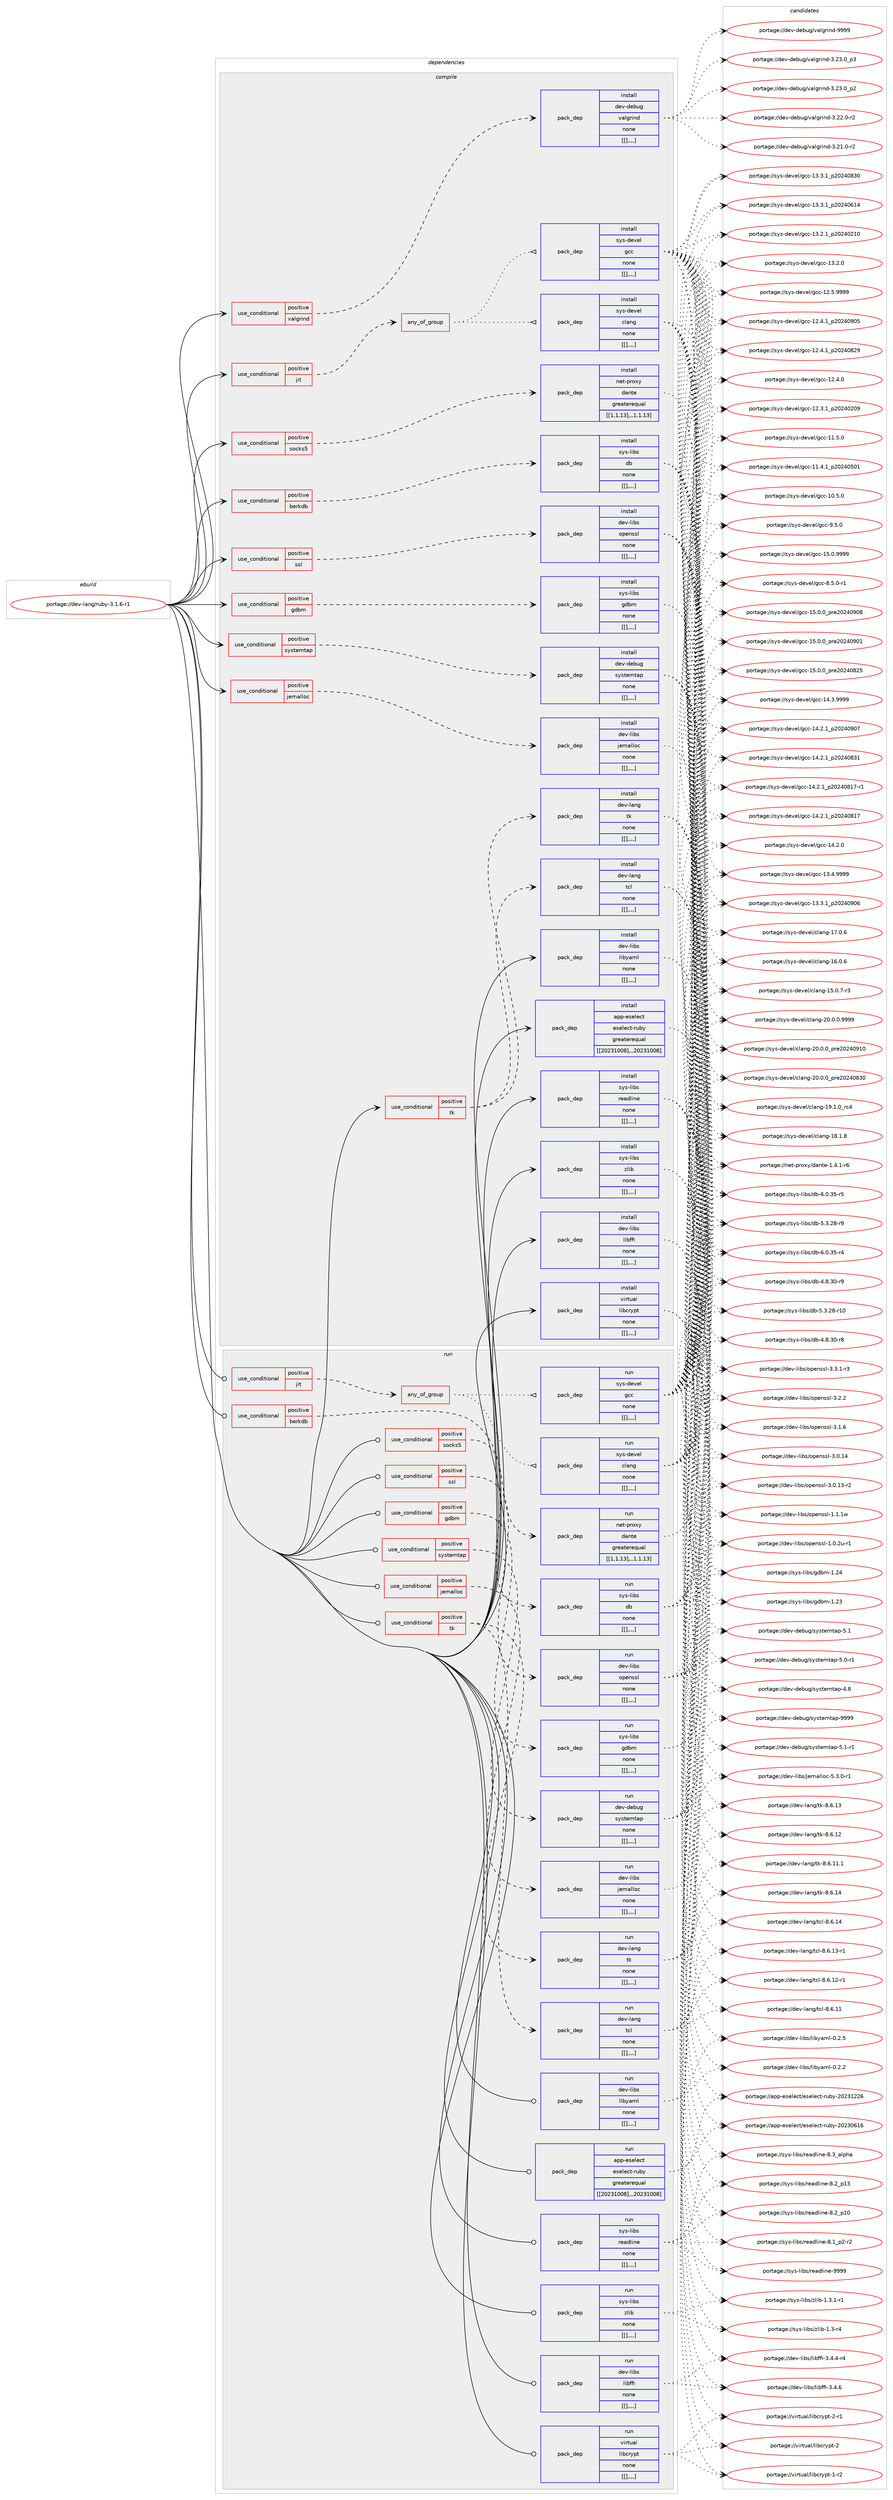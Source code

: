 digraph prolog {

# *************
# Graph options
# *************

newrank=true;
concentrate=true;
compound=true;
graph [rankdir=LR,fontname=Helvetica,fontsize=10,ranksep=1.5];#, ranksep=2.5, nodesep=0.2];
edge  [arrowhead=vee];
node  [fontname=Helvetica,fontsize=10];

# **********
# The ebuild
# **********

subgraph cluster_leftcol {
color=gray;
label=<<i>ebuild</i>>;
id [label="portage://dev-lang/ruby-3.1.6-r1", color=red, width=4, href="../dev-lang/ruby-3.1.6-r1.svg"];
}

# ****************
# The dependencies
# ****************

subgraph cluster_midcol {
color=gray;
label=<<i>dependencies</i>>;
subgraph cluster_compile {
fillcolor="#eeeeee";
style=filled;
label=<<i>compile</i>>;
subgraph cond24834 {
dependency103999 [label=<<TABLE BORDER="0" CELLBORDER="1" CELLSPACING="0" CELLPADDING="4"><TR><TD ROWSPAN="3" CELLPADDING="10">use_conditional</TD></TR><TR><TD>positive</TD></TR><TR><TD>berkdb</TD></TR></TABLE>>, shape=none, color=red];
subgraph pack78081 {
dependency104000 [label=<<TABLE BORDER="0" CELLBORDER="1" CELLSPACING="0" CELLPADDING="4" WIDTH="220"><TR><TD ROWSPAN="6" CELLPADDING="30">pack_dep</TD></TR><TR><TD WIDTH="110">install</TD></TR><TR><TD>sys-libs</TD></TR><TR><TD>db</TD></TR><TR><TD>none</TD></TR><TR><TD>[[],,,,]</TD></TR></TABLE>>, shape=none, color=blue];
}
dependency103999:e -> dependency104000:w [weight=20,style="dashed",arrowhead="vee"];
}
id:e -> dependency103999:w [weight=20,style="solid",arrowhead="vee"];
subgraph cond24835 {
dependency104001 [label=<<TABLE BORDER="0" CELLBORDER="1" CELLSPACING="0" CELLPADDING="4"><TR><TD ROWSPAN="3" CELLPADDING="10">use_conditional</TD></TR><TR><TD>positive</TD></TR><TR><TD>gdbm</TD></TR></TABLE>>, shape=none, color=red];
subgraph pack78082 {
dependency104002 [label=<<TABLE BORDER="0" CELLBORDER="1" CELLSPACING="0" CELLPADDING="4" WIDTH="220"><TR><TD ROWSPAN="6" CELLPADDING="30">pack_dep</TD></TR><TR><TD WIDTH="110">install</TD></TR><TR><TD>sys-libs</TD></TR><TR><TD>gdbm</TD></TR><TR><TD>none</TD></TR><TR><TD>[[],,,,]</TD></TR></TABLE>>, shape=none, color=blue];
}
dependency104001:e -> dependency104002:w [weight=20,style="dashed",arrowhead="vee"];
}
id:e -> dependency104001:w [weight=20,style="solid",arrowhead="vee"];
subgraph cond24836 {
dependency104003 [label=<<TABLE BORDER="0" CELLBORDER="1" CELLSPACING="0" CELLPADDING="4"><TR><TD ROWSPAN="3" CELLPADDING="10">use_conditional</TD></TR><TR><TD>positive</TD></TR><TR><TD>jemalloc</TD></TR></TABLE>>, shape=none, color=red];
subgraph pack78083 {
dependency104004 [label=<<TABLE BORDER="0" CELLBORDER="1" CELLSPACING="0" CELLPADDING="4" WIDTH="220"><TR><TD ROWSPAN="6" CELLPADDING="30">pack_dep</TD></TR><TR><TD WIDTH="110">install</TD></TR><TR><TD>dev-libs</TD></TR><TR><TD>jemalloc</TD></TR><TR><TD>none</TD></TR><TR><TD>[[],,,,]</TD></TR></TABLE>>, shape=none, color=blue];
}
dependency104003:e -> dependency104004:w [weight=20,style="dashed",arrowhead="vee"];
}
id:e -> dependency104003:w [weight=20,style="solid",arrowhead="vee"];
subgraph cond24837 {
dependency104005 [label=<<TABLE BORDER="0" CELLBORDER="1" CELLSPACING="0" CELLPADDING="4"><TR><TD ROWSPAN="3" CELLPADDING="10">use_conditional</TD></TR><TR><TD>positive</TD></TR><TR><TD>jit</TD></TR></TABLE>>, shape=none, color=red];
subgraph any958 {
dependency104006 [label=<<TABLE BORDER="0" CELLBORDER="1" CELLSPACING="0" CELLPADDING="4"><TR><TD CELLPADDING="10">any_of_group</TD></TR></TABLE>>, shape=none, color=red];subgraph pack78084 {
dependency104007 [label=<<TABLE BORDER="0" CELLBORDER="1" CELLSPACING="0" CELLPADDING="4" WIDTH="220"><TR><TD ROWSPAN="6" CELLPADDING="30">pack_dep</TD></TR><TR><TD WIDTH="110">install</TD></TR><TR><TD>sys-devel</TD></TR><TR><TD>gcc</TD></TR><TR><TD>none</TD></TR><TR><TD>[[],,,,]</TD></TR></TABLE>>, shape=none, color=blue];
}
dependency104006:e -> dependency104007:w [weight=20,style="dotted",arrowhead="oinv"];
subgraph pack78085 {
dependency104008 [label=<<TABLE BORDER="0" CELLBORDER="1" CELLSPACING="0" CELLPADDING="4" WIDTH="220"><TR><TD ROWSPAN="6" CELLPADDING="30">pack_dep</TD></TR><TR><TD WIDTH="110">install</TD></TR><TR><TD>sys-devel</TD></TR><TR><TD>clang</TD></TR><TR><TD>none</TD></TR><TR><TD>[[],,,,]</TD></TR></TABLE>>, shape=none, color=blue];
}
dependency104006:e -> dependency104008:w [weight=20,style="dotted",arrowhead="oinv"];
}
dependency104005:e -> dependency104006:w [weight=20,style="dashed",arrowhead="vee"];
}
id:e -> dependency104005:w [weight=20,style="solid",arrowhead="vee"];
subgraph cond24838 {
dependency104009 [label=<<TABLE BORDER="0" CELLBORDER="1" CELLSPACING="0" CELLPADDING="4"><TR><TD ROWSPAN="3" CELLPADDING="10">use_conditional</TD></TR><TR><TD>positive</TD></TR><TR><TD>socks5</TD></TR></TABLE>>, shape=none, color=red];
subgraph pack78086 {
dependency104010 [label=<<TABLE BORDER="0" CELLBORDER="1" CELLSPACING="0" CELLPADDING="4" WIDTH="220"><TR><TD ROWSPAN="6" CELLPADDING="30">pack_dep</TD></TR><TR><TD WIDTH="110">install</TD></TR><TR><TD>net-proxy</TD></TR><TR><TD>dante</TD></TR><TR><TD>greaterequal</TD></TR><TR><TD>[[1,1,13],,,1.1.13]</TD></TR></TABLE>>, shape=none, color=blue];
}
dependency104009:e -> dependency104010:w [weight=20,style="dashed",arrowhead="vee"];
}
id:e -> dependency104009:w [weight=20,style="solid",arrowhead="vee"];
subgraph cond24839 {
dependency104011 [label=<<TABLE BORDER="0" CELLBORDER="1" CELLSPACING="0" CELLPADDING="4"><TR><TD ROWSPAN="3" CELLPADDING="10">use_conditional</TD></TR><TR><TD>positive</TD></TR><TR><TD>ssl</TD></TR></TABLE>>, shape=none, color=red];
subgraph pack78087 {
dependency104012 [label=<<TABLE BORDER="0" CELLBORDER="1" CELLSPACING="0" CELLPADDING="4" WIDTH="220"><TR><TD ROWSPAN="6" CELLPADDING="30">pack_dep</TD></TR><TR><TD WIDTH="110">install</TD></TR><TR><TD>dev-libs</TD></TR><TR><TD>openssl</TD></TR><TR><TD>none</TD></TR><TR><TD>[[],,,,]</TD></TR></TABLE>>, shape=none, color=blue];
}
dependency104011:e -> dependency104012:w [weight=20,style="dashed",arrowhead="vee"];
}
id:e -> dependency104011:w [weight=20,style="solid",arrowhead="vee"];
subgraph cond24840 {
dependency104013 [label=<<TABLE BORDER="0" CELLBORDER="1" CELLSPACING="0" CELLPADDING="4"><TR><TD ROWSPAN="3" CELLPADDING="10">use_conditional</TD></TR><TR><TD>positive</TD></TR><TR><TD>systemtap</TD></TR></TABLE>>, shape=none, color=red];
subgraph pack78088 {
dependency104014 [label=<<TABLE BORDER="0" CELLBORDER="1" CELLSPACING="0" CELLPADDING="4" WIDTH="220"><TR><TD ROWSPAN="6" CELLPADDING="30">pack_dep</TD></TR><TR><TD WIDTH="110">install</TD></TR><TR><TD>dev-debug</TD></TR><TR><TD>systemtap</TD></TR><TR><TD>none</TD></TR><TR><TD>[[],,,,]</TD></TR></TABLE>>, shape=none, color=blue];
}
dependency104013:e -> dependency104014:w [weight=20,style="dashed",arrowhead="vee"];
}
id:e -> dependency104013:w [weight=20,style="solid",arrowhead="vee"];
subgraph cond24841 {
dependency104015 [label=<<TABLE BORDER="0" CELLBORDER="1" CELLSPACING="0" CELLPADDING="4"><TR><TD ROWSPAN="3" CELLPADDING="10">use_conditional</TD></TR><TR><TD>positive</TD></TR><TR><TD>tk</TD></TR></TABLE>>, shape=none, color=red];
subgraph pack78089 {
dependency104016 [label=<<TABLE BORDER="0" CELLBORDER="1" CELLSPACING="0" CELLPADDING="4" WIDTH="220"><TR><TD ROWSPAN="6" CELLPADDING="30">pack_dep</TD></TR><TR><TD WIDTH="110">install</TD></TR><TR><TD>dev-lang</TD></TR><TR><TD>tcl</TD></TR><TR><TD>none</TD></TR><TR><TD>[[],,,,]</TD></TR></TABLE>>, shape=none, color=blue];
}
dependency104015:e -> dependency104016:w [weight=20,style="dashed",arrowhead="vee"];
subgraph pack78090 {
dependency104017 [label=<<TABLE BORDER="0" CELLBORDER="1" CELLSPACING="0" CELLPADDING="4" WIDTH="220"><TR><TD ROWSPAN="6" CELLPADDING="30">pack_dep</TD></TR><TR><TD WIDTH="110">install</TD></TR><TR><TD>dev-lang</TD></TR><TR><TD>tk</TD></TR><TR><TD>none</TD></TR><TR><TD>[[],,,,]</TD></TR></TABLE>>, shape=none, color=blue];
}
dependency104015:e -> dependency104017:w [weight=20,style="dashed",arrowhead="vee"];
}
id:e -> dependency104015:w [weight=20,style="solid",arrowhead="vee"];
subgraph cond24842 {
dependency104018 [label=<<TABLE BORDER="0" CELLBORDER="1" CELLSPACING="0" CELLPADDING="4"><TR><TD ROWSPAN="3" CELLPADDING="10">use_conditional</TD></TR><TR><TD>positive</TD></TR><TR><TD>valgrind</TD></TR></TABLE>>, shape=none, color=red];
subgraph pack78091 {
dependency104019 [label=<<TABLE BORDER="0" CELLBORDER="1" CELLSPACING="0" CELLPADDING="4" WIDTH="220"><TR><TD ROWSPAN="6" CELLPADDING="30">pack_dep</TD></TR><TR><TD WIDTH="110">install</TD></TR><TR><TD>dev-debug</TD></TR><TR><TD>valgrind</TD></TR><TR><TD>none</TD></TR><TR><TD>[[],,,,]</TD></TR></TABLE>>, shape=none, color=blue];
}
dependency104018:e -> dependency104019:w [weight=20,style="dashed",arrowhead="vee"];
}
id:e -> dependency104018:w [weight=20,style="solid",arrowhead="vee"];
subgraph pack78092 {
dependency104020 [label=<<TABLE BORDER="0" CELLBORDER="1" CELLSPACING="0" CELLPADDING="4" WIDTH="220"><TR><TD ROWSPAN="6" CELLPADDING="30">pack_dep</TD></TR><TR><TD WIDTH="110">install</TD></TR><TR><TD>app-eselect</TD></TR><TR><TD>eselect-ruby</TD></TR><TR><TD>greaterequal</TD></TR><TR><TD>[[20231008],,,20231008]</TD></TR></TABLE>>, shape=none, color=blue];
}
id:e -> dependency104020:w [weight=20,style="solid",arrowhead="vee"];
subgraph pack78093 {
dependency104021 [label=<<TABLE BORDER="0" CELLBORDER="1" CELLSPACING="0" CELLPADDING="4" WIDTH="220"><TR><TD ROWSPAN="6" CELLPADDING="30">pack_dep</TD></TR><TR><TD WIDTH="110">install</TD></TR><TR><TD>dev-libs</TD></TR><TR><TD>libffi</TD></TR><TR><TD>none</TD></TR><TR><TD>[[],,,,]</TD></TR></TABLE>>, shape=none, color=blue];
}
id:e -> dependency104021:w [weight=20,style="solid",arrowhead="vee"];
subgraph pack78094 {
dependency104022 [label=<<TABLE BORDER="0" CELLBORDER="1" CELLSPACING="0" CELLPADDING="4" WIDTH="220"><TR><TD ROWSPAN="6" CELLPADDING="30">pack_dep</TD></TR><TR><TD WIDTH="110">install</TD></TR><TR><TD>dev-libs</TD></TR><TR><TD>libyaml</TD></TR><TR><TD>none</TD></TR><TR><TD>[[],,,,]</TD></TR></TABLE>>, shape=none, color=blue];
}
id:e -> dependency104022:w [weight=20,style="solid",arrowhead="vee"];
subgraph pack78095 {
dependency104023 [label=<<TABLE BORDER="0" CELLBORDER="1" CELLSPACING="0" CELLPADDING="4" WIDTH="220"><TR><TD ROWSPAN="6" CELLPADDING="30">pack_dep</TD></TR><TR><TD WIDTH="110">install</TD></TR><TR><TD>sys-libs</TD></TR><TR><TD>readline</TD></TR><TR><TD>none</TD></TR><TR><TD>[[],,,,]</TD></TR></TABLE>>, shape=none, color=blue];
}
id:e -> dependency104023:w [weight=20,style="solid",arrowhead="vee"];
subgraph pack78096 {
dependency104024 [label=<<TABLE BORDER="0" CELLBORDER="1" CELLSPACING="0" CELLPADDING="4" WIDTH="220"><TR><TD ROWSPAN="6" CELLPADDING="30">pack_dep</TD></TR><TR><TD WIDTH="110">install</TD></TR><TR><TD>sys-libs</TD></TR><TR><TD>zlib</TD></TR><TR><TD>none</TD></TR><TR><TD>[[],,,,]</TD></TR></TABLE>>, shape=none, color=blue];
}
id:e -> dependency104024:w [weight=20,style="solid",arrowhead="vee"];
subgraph pack78097 {
dependency104025 [label=<<TABLE BORDER="0" CELLBORDER="1" CELLSPACING="0" CELLPADDING="4" WIDTH="220"><TR><TD ROWSPAN="6" CELLPADDING="30">pack_dep</TD></TR><TR><TD WIDTH="110">install</TD></TR><TR><TD>virtual</TD></TR><TR><TD>libcrypt</TD></TR><TR><TD>none</TD></TR><TR><TD>[[],,,,]</TD></TR></TABLE>>, shape=none, color=blue];
}
id:e -> dependency104025:w [weight=20,style="solid",arrowhead="vee"];
}
subgraph cluster_compileandrun {
fillcolor="#eeeeee";
style=filled;
label=<<i>compile and run</i>>;
}
subgraph cluster_run {
fillcolor="#eeeeee";
style=filled;
label=<<i>run</i>>;
subgraph cond24843 {
dependency104026 [label=<<TABLE BORDER="0" CELLBORDER="1" CELLSPACING="0" CELLPADDING="4"><TR><TD ROWSPAN="3" CELLPADDING="10">use_conditional</TD></TR><TR><TD>positive</TD></TR><TR><TD>berkdb</TD></TR></TABLE>>, shape=none, color=red];
subgraph pack78098 {
dependency104027 [label=<<TABLE BORDER="0" CELLBORDER="1" CELLSPACING="0" CELLPADDING="4" WIDTH="220"><TR><TD ROWSPAN="6" CELLPADDING="30">pack_dep</TD></TR><TR><TD WIDTH="110">run</TD></TR><TR><TD>sys-libs</TD></TR><TR><TD>db</TD></TR><TR><TD>none</TD></TR><TR><TD>[[],,,,]</TD></TR></TABLE>>, shape=none, color=blue];
}
dependency104026:e -> dependency104027:w [weight=20,style="dashed",arrowhead="vee"];
}
id:e -> dependency104026:w [weight=20,style="solid",arrowhead="odot"];
subgraph cond24844 {
dependency104028 [label=<<TABLE BORDER="0" CELLBORDER="1" CELLSPACING="0" CELLPADDING="4"><TR><TD ROWSPAN="3" CELLPADDING="10">use_conditional</TD></TR><TR><TD>positive</TD></TR><TR><TD>gdbm</TD></TR></TABLE>>, shape=none, color=red];
subgraph pack78099 {
dependency104029 [label=<<TABLE BORDER="0" CELLBORDER="1" CELLSPACING="0" CELLPADDING="4" WIDTH="220"><TR><TD ROWSPAN="6" CELLPADDING="30">pack_dep</TD></TR><TR><TD WIDTH="110">run</TD></TR><TR><TD>sys-libs</TD></TR><TR><TD>gdbm</TD></TR><TR><TD>none</TD></TR><TR><TD>[[],,,,]</TD></TR></TABLE>>, shape=none, color=blue];
}
dependency104028:e -> dependency104029:w [weight=20,style="dashed",arrowhead="vee"];
}
id:e -> dependency104028:w [weight=20,style="solid",arrowhead="odot"];
subgraph cond24845 {
dependency104030 [label=<<TABLE BORDER="0" CELLBORDER="1" CELLSPACING="0" CELLPADDING="4"><TR><TD ROWSPAN="3" CELLPADDING="10">use_conditional</TD></TR><TR><TD>positive</TD></TR><TR><TD>jemalloc</TD></TR></TABLE>>, shape=none, color=red];
subgraph pack78100 {
dependency104031 [label=<<TABLE BORDER="0" CELLBORDER="1" CELLSPACING="0" CELLPADDING="4" WIDTH="220"><TR><TD ROWSPAN="6" CELLPADDING="30">pack_dep</TD></TR><TR><TD WIDTH="110">run</TD></TR><TR><TD>dev-libs</TD></TR><TR><TD>jemalloc</TD></TR><TR><TD>none</TD></TR><TR><TD>[[],,,,]</TD></TR></TABLE>>, shape=none, color=blue];
}
dependency104030:e -> dependency104031:w [weight=20,style="dashed",arrowhead="vee"];
}
id:e -> dependency104030:w [weight=20,style="solid",arrowhead="odot"];
subgraph cond24846 {
dependency104032 [label=<<TABLE BORDER="0" CELLBORDER="1" CELLSPACING="0" CELLPADDING="4"><TR><TD ROWSPAN="3" CELLPADDING="10">use_conditional</TD></TR><TR><TD>positive</TD></TR><TR><TD>jit</TD></TR></TABLE>>, shape=none, color=red];
subgraph any959 {
dependency104033 [label=<<TABLE BORDER="0" CELLBORDER="1" CELLSPACING="0" CELLPADDING="4"><TR><TD CELLPADDING="10">any_of_group</TD></TR></TABLE>>, shape=none, color=red];subgraph pack78101 {
dependency104034 [label=<<TABLE BORDER="0" CELLBORDER="1" CELLSPACING="0" CELLPADDING="4" WIDTH="220"><TR><TD ROWSPAN="6" CELLPADDING="30">pack_dep</TD></TR><TR><TD WIDTH="110">run</TD></TR><TR><TD>sys-devel</TD></TR><TR><TD>gcc</TD></TR><TR><TD>none</TD></TR><TR><TD>[[],,,,]</TD></TR></TABLE>>, shape=none, color=blue];
}
dependency104033:e -> dependency104034:w [weight=20,style="dotted",arrowhead="oinv"];
subgraph pack78102 {
dependency104035 [label=<<TABLE BORDER="0" CELLBORDER="1" CELLSPACING="0" CELLPADDING="4" WIDTH="220"><TR><TD ROWSPAN="6" CELLPADDING="30">pack_dep</TD></TR><TR><TD WIDTH="110">run</TD></TR><TR><TD>sys-devel</TD></TR><TR><TD>clang</TD></TR><TR><TD>none</TD></TR><TR><TD>[[],,,,]</TD></TR></TABLE>>, shape=none, color=blue];
}
dependency104033:e -> dependency104035:w [weight=20,style="dotted",arrowhead="oinv"];
}
dependency104032:e -> dependency104033:w [weight=20,style="dashed",arrowhead="vee"];
}
id:e -> dependency104032:w [weight=20,style="solid",arrowhead="odot"];
subgraph cond24847 {
dependency104036 [label=<<TABLE BORDER="0" CELLBORDER="1" CELLSPACING="0" CELLPADDING="4"><TR><TD ROWSPAN="3" CELLPADDING="10">use_conditional</TD></TR><TR><TD>positive</TD></TR><TR><TD>socks5</TD></TR></TABLE>>, shape=none, color=red];
subgraph pack78103 {
dependency104037 [label=<<TABLE BORDER="0" CELLBORDER="1" CELLSPACING="0" CELLPADDING="4" WIDTH="220"><TR><TD ROWSPAN="6" CELLPADDING="30">pack_dep</TD></TR><TR><TD WIDTH="110">run</TD></TR><TR><TD>net-proxy</TD></TR><TR><TD>dante</TD></TR><TR><TD>greaterequal</TD></TR><TR><TD>[[1,1,13],,,1.1.13]</TD></TR></TABLE>>, shape=none, color=blue];
}
dependency104036:e -> dependency104037:w [weight=20,style="dashed",arrowhead="vee"];
}
id:e -> dependency104036:w [weight=20,style="solid",arrowhead="odot"];
subgraph cond24848 {
dependency104038 [label=<<TABLE BORDER="0" CELLBORDER="1" CELLSPACING="0" CELLPADDING="4"><TR><TD ROWSPAN="3" CELLPADDING="10">use_conditional</TD></TR><TR><TD>positive</TD></TR><TR><TD>ssl</TD></TR></TABLE>>, shape=none, color=red];
subgraph pack78104 {
dependency104039 [label=<<TABLE BORDER="0" CELLBORDER="1" CELLSPACING="0" CELLPADDING="4" WIDTH="220"><TR><TD ROWSPAN="6" CELLPADDING="30">pack_dep</TD></TR><TR><TD WIDTH="110">run</TD></TR><TR><TD>dev-libs</TD></TR><TR><TD>openssl</TD></TR><TR><TD>none</TD></TR><TR><TD>[[],,,,]</TD></TR></TABLE>>, shape=none, color=blue];
}
dependency104038:e -> dependency104039:w [weight=20,style="dashed",arrowhead="vee"];
}
id:e -> dependency104038:w [weight=20,style="solid",arrowhead="odot"];
subgraph cond24849 {
dependency104040 [label=<<TABLE BORDER="0" CELLBORDER="1" CELLSPACING="0" CELLPADDING="4"><TR><TD ROWSPAN="3" CELLPADDING="10">use_conditional</TD></TR><TR><TD>positive</TD></TR><TR><TD>systemtap</TD></TR></TABLE>>, shape=none, color=red];
subgraph pack78105 {
dependency104041 [label=<<TABLE BORDER="0" CELLBORDER="1" CELLSPACING="0" CELLPADDING="4" WIDTH="220"><TR><TD ROWSPAN="6" CELLPADDING="30">pack_dep</TD></TR><TR><TD WIDTH="110">run</TD></TR><TR><TD>dev-debug</TD></TR><TR><TD>systemtap</TD></TR><TR><TD>none</TD></TR><TR><TD>[[],,,,]</TD></TR></TABLE>>, shape=none, color=blue];
}
dependency104040:e -> dependency104041:w [weight=20,style="dashed",arrowhead="vee"];
}
id:e -> dependency104040:w [weight=20,style="solid",arrowhead="odot"];
subgraph cond24850 {
dependency104042 [label=<<TABLE BORDER="0" CELLBORDER="1" CELLSPACING="0" CELLPADDING="4"><TR><TD ROWSPAN="3" CELLPADDING="10">use_conditional</TD></TR><TR><TD>positive</TD></TR><TR><TD>tk</TD></TR></TABLE>>, shape=none, color=red];
subgraph pack78106 {
dependency104043 [label=<<TABLE BORDER="0" CELLBORDER="1" CELLSPACING="0" CELLPADDING="4" WIDTH="220"><TR><TD ROWSPAN="6" CELLPADDING="30">pack_dep</TD></TR><TR><TD WIDTH="110">run</TD></TR><TR><TD>dev-lang</TD></TR><TR><TD>tcl</TD></TR><TR><TD>none</TD></TR><TR><TD>[[],,,,]</TD></TR></TABLE>>, shape=none, color=blue];
}
dependency104042:e -> dependency104043:w [weight=20,style="dashed",arrowhead="vee"];
subgraph pack78107 {
dependency104044 [label=<<TABLE BORDER="0" CELLBORDER="1" CELLSPACING="0" CELLPADDING="4" WIDTH="220"><TR><TD ROWSPAN="6" CELLPADDING="30">pack_dep</TD></TR><TR><TD WIDTH="110">run</TD></TR><TR><TD>dev-lang</TD></TR><TR><TD>tk</TD></TR><TR><TD>none</TD></TR><TR><TD>[[],,,,]</TD></TR></TABLE>>, shape=none, color=blue];
}
dependency104042:e -> dependency104044:w [weight=20,style="dashed",arrowhead="vee"];
}
id:e -> dependency104042:w [weight=20,style="solid",arrowhead="odot"];
subgraph pack78108 {
dependency104045 [label=<<TABLE BORDER="0" CELLBORDER="1" CELLSPACING="0" CELLPADDING="4" WIDTH="220"><TR><TD ROWSPAN="6" CELLPADDING="30">pack_dep</TD></TR><TR><TD WIDTH="110">run</TD></TR><TR><TD>app-eselect</TD></TR><TR><TD>eselect-ruby</TD></TR><TR><TD>greaterequal</TD></TR><TR><TD>[[20231008],,,20231008]</TD></TR></TABLE>>, shape=none, color=blue];
}
id:e -> dependency104045:w [weight=20,style="solid",arrowhead="odot"];
subgraph pack78109 {
dependency104046 [label=<<TABLE BORDER="0" CELLBORDER="1" CELLSPACING="0" CELLPADDING="4" WIDTH="220"><TR><TD ROWSPAN="6" CELLPADDING="30">pack_dep</TD></TR><TR><TD WIDTH="110">run</TD></TR><TR><TD>dev-libs</TD></TR><TR><TD>libffi</TD></TR><TR><TD>none</TD></TR><TR><TD>[[],,,,]</TD></TR></TABLE>>, shape=none, color=blue];
}
id:e -> dependency104046:w [weight=20,style="solid",arrowhead="odot"];
subgraph pack78110 {
dependency104047 [label=<<TABLE BORDER="0" CELLBORDER="1" CELLSPACING="0" CELLPADDING="4" WIDTH="220"><TR><TD ROWSPAN="6" CELLPADDING="30">pack_dep</TD></TR><TR><TD WIDTH="110">run</TD></TR><TR><TD>dev-libs</TD></TR><TR><TD>libyaml</TD></TR><TR><TD>none</TD></TR><TR><TD>[[],,,,]</TD></TR></TABLE>>, shape=none, color=blue];
}
id:e -> dependency104047:w [weight=20,style="solid",arrowhead="odot"];
subgraph pack78111 {
dependency104048 [label=<<TABLE BORDER="0" CELLBORDER="1" CELLSPACING="0" CELLPADDING="4" WIDTH="220"><TR><TD ROWSPAN="6" CELLPADDING="30">pack_dep</TD></TR><TR><TD WIDTH="110">run</TD></TR><TR><TD>sys-libs</TD></TR><TR><TD>readline</TD></TR><TR><TD>none</TD></TR><TR><TD>[[],,,,]</TD></TR></TABLE>>, shape=none, color=blue];
}
id:e -> dependency104048:w [weight=20,style="solid",arrowhead="odot"];
subgraph pack78112 {
dependency104049 [label=<<TABLE BORDER="0" CELLBORDER="1" CELLSPACING="0" CELLPADDING="4" WIDTH="220"><TR><TD ROWSPAN="6" CELLPADDING="30">pack_dep</TD></TR><TR><TD WIDTH="110">run</TD></TR><TR><TD>sys-libs</TD></TR><TR><TD>zlib</TD></TR><TR><TD>none</TD></TR><TR><TD>[[],,,,]</TD></TR></TABLE>>, shape=none, color=blue];
}
id:e -> dependency104049:w [weight=20,style="solid",arrowhead="odot"];
subgraph pack78113 {
dependency104050 [label=<<TABLE BORDER="0" CELLBORDER="1" CELLSPACING="0" CELLPADDING="4" WIDTH="220"><TR><TD ROWSPAN="6" CELLPADDING="30">pack_dep</TD></TR><TR><TD WIDTH="110">run</TD></TR><TR><TD>virtual</TD></TR><TR><TD>libcrypt</TD></TR><TR><TD>none</TD></TR><TR><TD>[[],,,,]</TD></TR></TABLE>>, shape=none, color=blue];
}
id:e -> dependency104050:w [weight=20,style="solid",arrowhead="odot"];
}
}

# **************
# The candidates
# **************

subgraph cluster_choices {
rank=same;
color=gray;
label=<<i>candidates</i>>;

subgraph choice78081 {
color=black;
nodesep=1;
choice11512111545108105981154710098455446484651534511453 [label="portage://sys-libs/db-6.0.35-r5", color=red, width=4,href="../sys-libs/db-6.0.35-r5.svg"];
choice11512111545108105981154710098455446484651534511452 [label="portage://sys-libs/db-6.0.35-r4", color=red, width=4,href="../sys-libs/db-6.0.35-r4.svg"];
choice11512111545108105981154710098455346514650564511457 [label="portage://sys-libs/db-5.3.28-r9", color=red, width=4,href="../sys-libs/db-5.3.28-r9.svg"];
choice1151211154510810598115471009845534651465056451144948 [label="portage://sys-libs/db-5.3.28-r10", color=red, width=4,href="../sys-libs/db-5.3.28-r10.svg"];
choice11512111545108105981154710098455246564651484511457 [label="portage://sys-libs/db-4.8.30-r9", color=red, width=4,href="../sys-libs/db-4.8.30-r9.svg"];
choice11512111545108105981154710098455246564651484511456 [label="portage://sys-libs/db-4.8.30-r8", color=red, width=4,href="../sys-libs/db-4.8.30-r8.svg"];
dependency104000:e -> choice11512111545108105981154710098455446484651534511453:w [style=dotted,weight="100"];
dependency104000:e -> choice11512111545108105981154710098455446484651534511452:w [style=dotted,weight="100"];
dependency104000:e -> choice11512111545108105981154710098455346514650564511457:w [style=dotted,weight="100"];
dependency104000:e -> choice1151211154510810598115471009845534651465056451144948:w [style=dotted,weight="100"];
dependency104000:e -> choice11512111545108105981154710098455246564651484511457:w [style=dotted,weight="100"];
dependency104000:e -> choice11512111545108105981154710098455246564651484511456:w [style=dotted,weight="100"];
}
subgraph choice78082 {
color=black;
nodesep=1;
choice115121115451081059811547103100981094549465052 [label="portage://sys-libs/gdbm-1.24", color=red, width=4,href="../sys-libs/gdbm-1.24.svg"];
choice115121115451081059811547103100981094549465051 [label="portage://sys-libs/gdbm-1.23", color=red, width=4,href="../sys-libs/gdbm-1.23.svg"];
dependency104002:e -> choice115121115451081059811547103100981094549465052:w [style=dotted,weight="100"];
dependency104002:e -> choice115121115451081059811547103100981094549465051:w [style=dotted,weight="100"];
}
subgraph choice78083 {
color=black;
nodesep=1;
choice10010111845108105981154710610110997108108111994553465146484511449 [label="portage://dev-libs/jemalloc-5.3.0-r1", color=red, width=4,href="../dev-libs/jemalloc-5.3.0-r1.svg"];
dependency104004:e -> choice10010111845108105981154710610110997108108111994553465146484511449:w [style=dotted,weight="100"];
}
subgraph choice78084 {
color=black;
nodesep=1;
choice1151211154510010111810110847103999945495346484657575757 [label="portage://sys-devel/gcc-15.0.9999", color=red, width=4,href="../sys-devel/gcc-15.0.9999.svg"];
choice1151211154510010111810110847103999945495346484648951121141015048505248574856 [label="portage://sys-devel/gcc-15.0.0_pre20240908", color=red, width=4,href="../sys-devel/gcc-15.0.0_pre20240908.svg"];
choice1151211154510010111810110847103999945495346484648951121141015048505248574849 [label="portage://sys-devel/gcc-15.0.0_pre20240901", color=red, width=4,href="../sys-devel/gcc-15.0.0_pre20240901.svg"];
choice1151211154510010111810110847103999945495346484648951121141015048505248565053 [label="portage://sys-devel/gcc-15.0.0_pre20240825", color=red, width=4,href="../sys-devel/gcc-15.0.0_pre20240825.svg"];
choice1151211154510010111810110847103999945495246514657575757 [label="portage://sys-devel/gcc-14.3.9999", color=red, width=4,href="../sys-devel/gcc-14.3.9999.svg"];
choice1151211154510010111810110847103999945495246504649951125048505248574855 [label="portage://sys-devel/gcc-14.2.1_p20240907", color=red, width=4,href="../sys-devel/gcc-14.2.1_p20240907.svg"];
choice1151211154510010111810110847103999945495246504649951125048505248565149 [label="portage://sys-devel/gcc-14.2.1_p20240831", color=red, width=4,href="../sys-devel/gcc-14.2.1_p20240831.svg"];
choice11512111545100101118101108471039999454952465046499511250485052485649554511449 [label="portage://sys-devel/gcc-14.2.1_p20240817-r1", color=red, width=4,href="../sys-devel/gcc-14.2.1_p20240817-r1.svg"];
choice1151211154510010111810110847103999945495246504649951125048505248564955 [label="portage://sys-devel/gcc-14.2.1_p20240817", color=red, width=4,href="../sys-devel/gcc-14.2.1_p20240817.svg"];
choice1151211154510010111810110847103999945495246504648 [label="portage://sys-devel/gcc-14.2.0", color=red, width=4,href="../sys-devel/gcc-14.2.0.svg"];
choice1151211154510010111810110847103999945495146524657575757 [label="portage://sys-devel/gcc-13.4.9999", color=red, width=4,href="../sys-devel/gcc-13.4.9999.svg"];
choice1151211154510010111810110847103999945495146514649951125048505248574854 [label="portage://sys-devel/gcc-13.3.1_p20240906", color=red, width=4,href="../sys-devel/gcc-13.3.1_p20240906.svg"];
choice1151211154510010111810110847103999945495146514649951125048505248565148 [label="portage://sys-devel/gcc-13.3.1_p20240830", color=red, width=4,href="../sys-devel/gcc-13.3.1_p20240830.svg"];
choice1151211154510010111810110847103999945495146514649951125048505248544952 [label="portage://sys-devel/gcc-13.3.1_p20240614", color=red, width=4,href="../sys-devel/gcc-13.3.1_p20240614.svg"];
choice1151211154510010111810110847103999945495146504649951125048505248504948 [label="portage://sys-devel/gcc-13.2.1_p20240210", color=red, width=4,href="../sys-devel/gcc-13.2.1_p20240210.svg"];
choice1151211154510010111810110847103999945495146504648 [label="portage://sys-devel/gcc-13.2.0", color=red, width=4,href="../sys-devel/gcc-13.2.0.svg"];
choice1151211154510010111810110847103999945495046534657575757 [label="portage://sys-devel/gcc-12.5.9999", color=red, width=4,href="../sys-devel/gcc-12.5.9999.svg"];
choice1151211154510010111810110847103999945495046524649951125048505248574853 [label="portage://sys-devel/gcc-12.4.1_p20240905", color=red, width=4,href="../sys-devel/gcc-12.4.1_p20240905.svg"];
choice1151211154510010111810110847103999945495046524649951125048505248565057 [label="portage://sys-devel/gcc-12.4.1_p20240829", color=red, width=4,href="../sys-devel/gcc-12.4.1_p20240829.svg"];
choice1151211154510010111810110847103999945495046524648 [label="portage://sys-devel/gcc-12.4.0", color=red, width=4,href="../sys-devel/gcc-12.4.0.svg"];
choice1151211154510010111810110847103999945495046514649951125048505248504857 [label="portage://sys-devel/gcc-12.3.1_p20240209", color=red, width=4,href="../sys-devel/gcc-12.3.1_p20240209.svg"];
choice1151211154510010111810110847103999945494946534648 [label="portage://sys-devel/gcc-11.5.0", color=red, width=4,href="../sys-devel/gcc-11.5.0.svg"];
choice1151211154510010111810110847103999945494946524649951125048505248534849 [label="portage://sys-devel/gcc-11.4.1_p20240501", color=red, width=4,href="../sys-devel/gcc-11.4.1_p20240501.svg"];
choice1151211154510010111810110847103999945494846534648 [label="portage://sys-devel/gcc-10.5.0", color=red, width=4,href="../sys-devel/gcc-10.5.0.svg"];
choice11512111545100101118101108471039999455746534648 [label="portage://sys-devel/gcc-9.5.0", color=red, width=4,href="../sys-devel/gcc-9.5.0.svg"];
choice115121115451001011181011084710399994556465346484511449 [label="portage://sys-devel/gcc-8.5.0-r1", color=red, width=4,href="../sys-devel/gcc-8.5.0-r1.svg"];
dependency104007:e -> choice1151211154510010111810110847103999945495346484657575757:w [style=dotted,weight="100"];
dependency104007:e -> choice1151211154510010111810110847103999945495346484648951121141015048505248574856:w [style=dotted,weight="100"];
dependency104007:e -> choice1151211154510010111810110847103999945495346484648951121141015048505248574849:w [style=dotted,weight="100"];
dependency104007:e -> choice1151211154510010111810110847103999945495346484648951121141015048505248565053:w [style=dotted,weight="100"];
dependency104007:e -> choice1151211154510010111810110847103999945495246514657575757:w [style=dotted,weight="100"];
dependency104007:e -> choice1151211154510010111810110847103999945495246504649951125048505248574855:w [style=dotted,weight="100"];
dependency104007:e -> choice1151211154510010111810110847103999945495246504649951125048505248565149:w [style=dotted,weight="100"];
dependency104007:e -> choice11512111545100101118101108471039999454952465046499511250485052485649554511449:w [style=dotted,weight="100"];
dependency104007:e -> choice1151211154510010111810110847103999945495246504649951125048505248564955:w [style=dotted,weight="100"];
dependency104007:e -> choice1151211154510010111810110847103999945495246504648:w [style=dotted,weight="100"];
dependency104007:e -> choice1151211154510010111810110847103999945495146524657575757:w [style=dotted,weight="100"];
dependency104007:e -> choice1151211154510010111810110847103999945495146514649951125048505248574854:w [style=dotted,weight="100"];
dependency104007:e -> choice1151211154510010111810110847103999945495146514649951125048505248565148:w [style=dotted,weight="100"];
dependency104007:e -> choice1151211154510010111810110847103999945495146514649951125048505248544952:w [style=dotted,weight="100"];
dependency104007:e -> choice1151211154510010111810110847103999945495146504649951125048505248504948:w [style=dotted,weight="100"];
dependency104007:e -> choice1151211154510010111810110847103999945495146504648:w [style=dotted,weight="100"];
dependency104007:e -> choice1151211154510010111810110847103999945495046534657575757:w [style=dotted,weight="100"];
dependency104007:e -> choice1151211154510010111810110847103999945495046524649951125048505248574853:w [style=dotted,weight="100"];
dependency104007:e -> choice1151211154510010111810110847103999945495046524649951125048505248565057:w [style=dotted,weight="100"];
dependency104007:e -> choice1151211154510010111810110847103999945495046524648:w [style=dotted,weight="100"];
dependency104007:e -> choice1151211154510010111810110847103999945495046514649951125048505248504857:w [style=dotted,weight="100"];
dependency104007:e -> choice1151211154510010111810110847103999945494946534648:w [style=dotted,weight="100"];
dependency104007:e -> choice1151211154510010111810110847103999945494946524649951125048505248534849:w [style=dotted,weight="100"];
dependency104007:e -> choice1151211154510010111810110847103999945494846534648:w [style=dotted,weight="100"];
dependency104007:e -> choice11512111545100101118101108471039999455746534648:w [style=dotted,weight="100"];
dependency104007:e -> choice115121115451001011181011084710399994556465346484511449:w [style=dotted,weight="100"];
}
subgraph choice78085 {
color=black;
nodesep=1;
choice11512111545100101118101108479910897110103455048464846484657575757 [label="portage://sys-devel/clang-20.0.0.9999", color=red, width=4,href="../sys-devel/clang-20.0.0.9999.svg"];
choice1151211154510010111810110847991089711010345504846484648951121141015048505248574948 [label="portage://sys-devel/clang-20.0.0_pre20240910", color=red, width=4,href="../sys-devel/clang-20.0.0_pre20240910.svg"];
choice1151211154510010111810110847991089711010345504846484648951121141015048505248565148 [label="portage://sys-devel/clang-20.0.0_pre20240830", color=red, width=4,href="../sys-devel/clang-20.0.0_pre20240830.svg"];
choice1151211154510010111810110847991089711010345495746494648951149952 [label="portage://sys-devel/clang-19.1.0_rc4", color=red, width=4,href="../sys-devel/clang-19.1.0_rc4.svg"];
choice1151211154510010111810110847991089711010345495646494656 [label="portage://sys-devel/clang-18.1.8", color=red, width=4,href="../sys-devel/clang-18.1.8.svg"];
choice1151211154510010111810110847991089711010345495546484654 [label="portage://sys-devel/clang-17.0.6", color=red, width=4,href="../sys-devel/clang-17.0.6.svg"];
choice1151211154510010111810110847991089711010345495446484654 [label="portage://sys-devel/clang-16.0.6", color=red, width=4,href="../sys-devel/clang-16.0.6.svg"];
choice11512111545100101118101108479910897110103454953464846554511451 [label="portage://sys-devel/clang-15.0.7-r3", color=red, width=4,href="../sys-devel/clang-15.0.7-r3.svg"];
dependency104008:e -> choice11512111545100101118101108479910897110103455048464846484657575757:w [style=dotted,weight="100"];
dependency104008:e -> choice1151211154510010111810110847991089711010345504846484648951121141015048505248574948:w [style=dotted,weight="100"];
dependency104008:e -> choice1151211154510010111810110847991089711010345504846484648951121141015048505248565148:w [style=dotted,weight="100"];
dependency104008:e -> choice1151211154510010111810110847991089711010345495746494648951149952:w [style=dotted,weight="100"];
dependency104008:e -> choice1151211154510010111810110847991089711010345495646494656:w [style=dotted,weight="100"];
dependency104008:e -> choice1151211154510010111810110847991089711010345495546484654:w [style=dotted,weight="100"];
dependency104008:e -> choice1151211154510010111810110847991089711010345495446484654:w [style=dotted,weight="100"];
dependency104008:e -> choice11512111545100101118101108479910897110103454953464846554511451:w [style=dotted,weight="100"];
}
subgraph choice78086 {
color=black;
nodesep=1;
choice1101011164511211411112012147100971101161014549465246494511454 [label="portage://net-proxy/dante-1.4.1-r6", color=red, width=4,href="../net-proxy/dante-1.4.1-r6.svg"];
dependency104010:e -> choice1101011164511211411112012147100971101161014549465246494511454:w [style=dotted,weight="100"];
}
subgraph choice78087 {
color=black;
nodesep=1;
choice1001011184510810598115471111121011101151151084551465146494511451 [label="portage://dev-libs/openssl-3.3.1-r3", color=red, width=4,href="../dev-libs/openssl-3.3.1-r3.svg"];
choice100101118451081059811547111112101110115115108455146504650 [label="portage://dev-libs/openssl-3.2.2", color=red, width=4,href="../dev-libs/openssl-3.2.2.svg"];
choice100101118451081059811547111112101110115115108455146494654 [label="portage://dev-libs/openssl-3.1.6", color=red, width=4,href="../dev-libs/openssl-3.1.6.svg"];
choice10010111845108105981154711111210111011511510845514648464952 [label="portage://dev-libs/openssl-3.0.14", color=red, width=4,href="../dev-libs/openssl-3.0.14.svg"];
choice100101118451081059811547111112101110115115108455146484649514511450 [label="portage://dev-libs/openssl-3.0.13-r2", color=red, width=4,href="../dev-libs/openssl-3.0.13-r2.svg"];
choice100101118451081059811547111112101110115115108454946494649119 [label="portage://dev-libs/openssl-1.1.1w", color=red, width=4,href="../dev-libs/openssl-1.1.1w.svg"];
choice1001011184510810598115471111121011101151151084549464846501174511449 [label="portage://dev-libs/openssl-1.0.2u-r1", color=red, width=4,href="../dev-libs/openssl-1.0.2u-r1.svg"];
dependency104012:e -> choice1001011184510810598115471111121011101151151084551465146494511451:w [style=dotted,weight="100"];
dependency104012:e -> choice100101118451081059811547111112101110115115108455146504650:w [style=dotted,weight="100"];
dependency104012:e -> choice100101118451081059811547111112101110115115108455146494654:w [style=dotted,weight="100"];
dependency104012:e -> choice10010111845108105981154711111210111011511510845514648464952:w [style=dotted,weight="100"];
dependency104012:e -> choice100101118451081059811547111112101110115115108455146484649514511450:w [style=dotted,weight="100"];
dependency104012:e -> choice100101118451081059811547111112101110115115108454946494649119:w [style=dotted,weight="100"];
dependency104012:e -> choice1001011184510810598115471111121011101151151084549464846501174511449:w [style=dotted,weight="100"];
}
subgraph choice78088 {
color=black;
nodesep=1;
choice100101118451001019811710347115121115116101109116971124557575757 [label="portage://dev-debug/systemtap-9999", color=red, width=4,href="../dev-debug/systemtap-9999.svg"];
choice10010111845100101981171034711512111511610110911697112455346494511449 [label="portage://dev-debug/systemtap-5.1-r1", color=red, width=4,href="../dev-debug/systemtap-5.1-r1.svg"];
choice1001011184510010198117103471151211151161011091169711245534649 [label="portage://dev-debug/systemtap-5.1", color=red, width=4,href="../dev-debug/systemtap-5.1.svg"];
choice10010111845100101981171034711512111511610110911697112455346484511449 [label="portage://dev-debug/systemtap-5.0-r1", color=red, width=4,href="../dev-debug/systemtap-5.0-r1.svg"];
choice1001011184510010198117103471151211151161011091169711245524656 [label="portage://dev-debug/systemtap-4.8", color=red, width=4,href="../dev-debug/systemtap-4.8.svg"];
dependency104014:e -> choice100101118451001019811710347115121115116101109116971124557575757:w [style=dotted,weight="100"];
dependency104014:e -> choice10010111845100101981171034711512111511610110911697112455346494511449:w [style=dotted,weight="100"];
dependency104014:e -> choice1001011184510010198117103471151211151161011091169711245534649:w [style=dotted,weight="100"];
dependency104014:e -> choice10010111845100101981171034711512111511610110911697112455346484511449:w [style=dotted,weight="100"];
dependency104014:e -> choice1001011184510010198117103471151211151161011091169711245524656:w [style=dotted,weight="100"];
}
subgraph choice78089 {
color=black;
nodesep=1;
choice1001011184510897110103471169910845564654464952 [label="portage://dev-lang/tcl-8.6.14", color=red, width=4,href="../dev-lang/tcl-8.6.14.svg"];
choice10010111845108971101034711699108455646544649514511449 [label="portage://dev-lang/tcl-8.6.13-r1", color=red, width=4,href="../dev-lang/tcl-8.6.13-r1.svg"];
choice10010111845108971101034711699108455646544649504511449 [label="portage://dev-lang/tcl-8.6.12-r1", color=red, width=4,href="../dev-lang/tcl-8.6.12-r1.svg"];
choice1001011184510897110103471169910845564654464949 [label="portage://dev-lang/tcl-8.6.11", color=red, width=4,href="../dev-lang/tcl-8.6.11.svg"];
dependency104016:e -> choice1001011184510897110103471169910845564654464952:w [style=dotted,weight="100"];
dependency104016:e -> choice10010111845108971101034711699108455646544649514511449:w [style=dotted,weight="100"];
dependency104016:e -> choice10010111845108971101034711699108455646544649504511449:w [style=dotted,weight="100"];
dependency104016:e -> choice1001011184510897110103471169910845564654464949:w [style=dotted,weight="100"];
}
subgraph choice78090 {
color=black;
nodesep=1;
choice10010111845108971101034711610745564654464952 [label="portage://dev-lang/tk-8.6.14", color=red, width=4,href="../dev-lang/tk-8.6.14.svg"];
choice10010111845108971101034711610745564654464951 [label="portage://dev-lang/tk-8.6.13", color=red, width=4,href="../dev-lang/tk-8.6.13.svg"];
choice10010111845108971101034711610745564654464950 [label="portage://dev-lang/tk-8.6.12", color=red, width=4,href="../dev-lang/tk-8.6.12.svg"];
choice100101118451089711010347116107455646544649494649 [label="portage://dev-lang/tk-8.6.11.1", color=red, width=4,href="../dev-lang/tk-8.6.11.1.svg"];
dependency104017:e -> choice10010111845108971101034711610745564654464952:w [style=dotted,weight="100"];
dependency104017:e -> choice10010111845108971101034711610745564654464951:w [style=dotted,weight="100"];
dependency104017:e -> choice10010111845108971101034711610745564654464950:w [style=dotted,weight="100"];
dependency104017:e -> choice100101118451089711010347116107455646544649494649:w [style=dotted,weight="100"];
}
subgraph choice78091 {
color=black;
nodesep=1;
choice100101118451001019811710347118971081031141051101004557575757 [label="portage://dev-debug/valgrind-9999", color=red, width=4,href="../dev-debug/valgrind-9999.svg"];
choice10010111845100101981171034711897108103114105110100455146505146489511251 [label="portage://dev-debug/valgrind-3.23.0_p3", color=red, width=4,href="../dev-debug/valgrind-3.23.0_p3.svg"];
choice10010111845100101981171034711897108103114105110100455146505146489511250 [label="portage://dev-debug/valgrind-3.23.0_p2", color=red, width=4,href="../dev-debug/valgrind-3.23.0_p2.svg"];
choice10010111845100101981171034711897108103114105110100455146505046484511450 [label="portage://dev-debug/valgrind-3.22.0-r2", color=red, width=4,href="../dev-debug/valgrind-3.22.0-r2.svg"];
choice10010111845100101981171034711897108103114105110100455146504946484511450 [label="portage://dev-debug/valgrind-3.21.0-r2", color=red, width=4,href="../dev-debug/valgrind-3.21.0-r2.svg"];
dependency104019:e -> choice100101118451001019811710347118971081031141051101004557575757:w [style=dotted,weight="100"];
dependency104019:e -> choice10010111845100101981171034711897108103114105110100455146505146489511251:w [style=dotted,weight="100"];
dependency104019:e -> choice10010111845100101981171034711897108103114105110100455146505146489511250:w [style=dotted,weight="100"];
dependency104019:e -> choice10010111845100101981171034711897108103114105110100455146505046484511450:w [style=dotted,weight="100"];
dependency104019:e -> choice10010111845100101981171034711897108103114105110100455146504946484511450:w [style=dotted,weight="100"];
}
subgraph choice78092 {
color=black;
nodesep=1;
choice97112112451011151011081019911647101115101108101991164511411798121455048505149505054 [label="portage://app-eselect/eselect-ruby-20231226", color=red, width=4,href="../app-eselect/eselect-ruby-20231226.svg"];
choice97112112451011151011081019911647101115101108101991164511411798121455048505148544954 [label="portage://app-eselect/eselect-ruby-20230616", color=red, width=4,href="../app-eselect/eselect-ruby-20230616.svg"];
dependency104020:e -> choice97112112451011151011081019911647101115101108101991164511411798121455048505149505054:w [style=dotted,weight="100"];
dependency104020:e -> choice97112112451011151011081019911647101115101108101991164511411798121455048505148544954:w [style=dotted,weight="100"];
}
subgraph choice78093 {
color=black;
nodesep=1;
choice10010111845108105981154710810598102102105455146524654 [label="portage://dev-libs/libffi-3.4.6", color=red, width=4,href="../dev-libs/libffi-3.4.6.svg"];
choice100101118451081059811547108105981021021054551465246524511452 [label="portage://dev-libs/libffi-3.4.4-r4", color=red, width=4,href="../dev-libs/libffi-3.4.4-r4.svg"];
dependency104021:e -> choice10010111845108105981154710810598102102105455146524654:w [style=dotted,weight="100"];
dependency104021:e -> choice100101118451081059811547108105981021021054551465246524511452:w [style=dotted,weight="100"];
}
subgraph choice78094 {
color=black;
nodesep=1;
choice1001011184510810598115471081059812197109108454846504653 [label="portage://dev-libs/libyaml-0.2.5", color=red, width=4,href="../dev-libs/libyaml-0.2.5.svg"];
choice1001011184510810598115471081059812197109108454846504650 [label="portage://dev-libs/libyaml-0.2.2", color=red, width=4,href="../dev-libs/libyaml-0.2.2.svg"];
dependency104022:e -> choice1001011184510810598115471081059812197109108454846504653:w [style=dotted,weight="100"];
dependency104022:e -> choice1001011184510810598115471081059812197109108454846504650:w [style=dotted,weight="100"];
}
subgraph choice78095 {
color=black;
nodesep=1;
choice115121115451081059811547114101971001081051101014557575757 [label="portage://sys-libs/readline-9999", color=red, width=4,href="../sys-libs/readline-9999.svg"];
choice1151211154510810598115471141019710010810511010145564651959710811210497 [label="portage://sys-libs/readline-8.3_alpha", color=red, width=4,href="../sys-libs/readline-8.3_alpha.svg"];
choice1151211154510810598115471141019710010810511010145564650951124951 [label="portage://sys-libs/readline-8.2_p13", color=red, width=4,href="../sys-libs/readline-8.2_p13.svg"];
choice1151211154510810598115471141019710010810511010145564650951124948 [label="portage://sys-libs/readline-8.2_p10", color=red, width=4,href="../sys-libs/readline-8.2_p10.svg"];
choice115121115451081059811547114101971001081051101014556464995112504511450 [label="portage://sys-libs/readline-8.1_p2-r2", color=red, width=4,href="../sys-libs/readline-8.1_p2-r2.svg"];
dependency104023:e -> choice115121115451081059811547114101971001081051101014557575757:w [style=dotted,weight="100"];
dependency104023:e -> choice1151211154510810598115471141019710010810511010145564651959710811210497:w [style=dotted,weight="100"];
dependency104023:e -> choice1151211154510810598115471141019710010810511010145564650951124951:w [style=dotted,weight="100"];
dependency104023:e -> choice1151211154510810598115471141019710010810511010145564650951124948:w [style=dotted,weight="100"];
dependency104023:e -> choice115121115451081059811547114101971001081051101014556464995112504511450:w [style=dotted,weight="100"];
}
subgraph choice78096 {
color=black;
nodesep=1;
choice115121115451081059811547122108105984549465146494511449 [label="portage://sys-libs/zlib-1.3.1-r1", color=red, width=4,href="../sys-libs/zlib-1.3.1-r1.svg"];
choice11512111545108105981154712210810598454946514511452 [label="portage://sys-libs/zlib-1.3-r4", color=red, width=4,href="../sys-libs/zlib-1.3-r4.svg"];
dependency104024:e -> choice115121115451081059811547122108105984549465146494511449:w [style=dotted,weight="100"];
dependency104024:e -> choice11512111545108105981154712210810598454946514511452:w [style=dotted,weight="100"];
}
subgraph choice78097 {
color=black;
nodesep=1;
choice1181051141161179710847108105989911412111211645504511449 [label="portage://virtual/libcrypt-2-r1", color=red, width=4,href="../virtual/libcrypt-2-r1.svg"];
choice118105114116117971084710810598991141211121164550 [label="portage://virtual/libcrypt-2", color=red, width=4,href="../virtual/libcrypt-2.svg"];
choice1181051141161179710847108105989911412111211645494511450 [label="portage://virtual/libcrypt-1-r2", color=red, width=4,href="../virtual/libcrypt-1-r2.svg"];
dependency104025:e -> choice1181051141161179710847108105989911412111211645504511449:w [style=dotted,weight="100"];
dependency104025:e -> choice118105114116117971084710810598991141211121164550:w [style=dotted,weight="100"];
dependency104025:e -> choice1181051141161179710847108105989911412111211645494511450:w [style=dotted,weight="100"];
}
subgraph choice78098 {
color=black;
nodesep=1;
choice11512111545108105981154710098455446484651534511453 [label="portage://sys-libs/db-6.0.35-r5", color=red, width=4,href="../sys-libs/db-6.0.35-r5.svg"];
choice11512111545108105981154710098455446484651534511452 [label="portage://sys-libs/db-6.0.35-r4", color=red, width=4,href="../sys-libs/db-6.0.35-r4.svg"];
choice11512111545108105981154710098455346514650564511457 [label="portage://sys-libs/db-5.3.28-r9", color=red, width=4,href="../sys-libs/db-5.3.28-r9.svg"];
choice1151211154510810598115471009845534651465056451144948 [label="portage://sys-libs/db-5.3.28-r10", color=red, width=4,href="../sys-libs/db-5.3.28-r10.svg"];
choice11512111545108105981154710098455246564651484511457 [label="portage://sys-libs/db-4.8.30-r9", color=red, width=4,href="../sys-libs/db-4.8.30-r9.svg"];
choice11512111545108105981154710098455246564651484511456 [label="portage://sys-libs/db-4.8.30-r8", color=red, width=4,href="../sys-libs/db-4.8.30-r8.svg"];
dependency104027:e -> choice11512111545108105981154710098455446484651534511453:w [style=dotted,weight="100"];
dependency104027:e -> choice11512111545108105981154710098455446484651534511452:w [style=dotted,weight="100"];
dependency104027:e -> choice11512111545108105981154710098455346514650564511457:w [style=dotted,weight="100"];
dependency104027:e -> choice1151211154510810598115471009845534651465056451144948:w [style=dotted,weight="100"];
dependency104027:e -> choice11512111545108105981154710098455246564651484511457:w [style=dotted,weight="100"];
dependency104027:e -> choice11512111545108105981154710098455246564651484511456:w [style=dotted,weight="100"];
}
subgraph choice78099 {
color=black;
nodesep=1;
choice115121115451081059811547103100981094549465052 [label="portage://sys-libs/gdbm-1.24", color=red, width=4,href="../sys-libs/gdbm-1.24.svg"];
choice115121115451081059811547103100981094549465051 [label="portage://sys-libs/gdbm-1.23", color=red, width=4,href="../sys-libs/gdbm-1.23.svg"];
dependency104029:e -> choice115121115451081059811547103100981094549465052:w [style=dotted,weight="100"];
dependency104029:e -> choice115121115451081059811547103100981094549465051:w [style=dotted,weight="100"];
}
subgraph choice78100 {
color=black;
nodesep=1;
choice10010111845108105981154710610110997108108111994553465146484511449 [label="portage://dev-libs/jemalloc-5.3.0-r1", color=red, width=4,href="../dev-libs/jemalloc-5.3.0-r1.svg"];
dependency104031:e -> choice10010111845108105981154710610110997108108111994553465146484511449:w [style=dotted,weight="100"];
}
subgraph choice78101 {
color=black;
nodesep=1;
choice1151211154510010111810110847103999945495346484657575757 [label="portage://sys-devel/gcc-15.0.9999", color=red, width=4,href="../sys-devel/gcc-15.0.9999.svg"];
choice1151211154510010111810110847103999945495346484648951121141015048505248574856 [label="portage://sys-devel/gcc-15.0.0_pre20240908", color=red, width=4,href="../sys-devel/gcc-15.0.0_pre20240908.svg"];
choice1151211154510010111810110847103999945495346484648951121141015048505248574849 [label="portage://sys-devel/gcc-15.0.0_pre20240901", color=red, width=4,href="../sys-devel/gcc-15.0.0_pre20240901.svg"];
choice1151211154510010111810110847103999945495346484648951121141015048505248565053 [label="portage://sys-devel/gcc-15.0.0_pre20240825", color=red, width=4,href="../sys-devel/gcc-15.0.0_pre20240825.svg"];
choice1151211154510010111810110847103999945495246514657575757 [label="portage://sys-devel/gcc-14.3.9999", color=red, width=4,href="../sys-devel/gcc-14.3.9999.svg"];
choice1151211154510010111810110847103999945495246504649951125048505248574855 [label="portage://sys-devel/gcc-14.2.1_p20240907", color=red, width=4,href="../sys-devel/gcc-14.2.1_p20240907.svg"];
choice1151211154510010111810110847103999945495246504649951125048505248565149 [label="portage://sys-devel/gcc-14.2.1_p20240831", color=red, width=4,href="../sys-devel/gcc-14.2.1_p20240831.svg"];
choice11512111545100101118101108471039999454952465046499511250485052485649554511449 [label="portage://sys-devel/gcc-14.2.1_p20240817-r1", color=red, width=4,href="../sys-devel/gcc-14.2.1_p20240817-r1.svg"];
choice1151211154510010111810110847103999945495246504649951125048505248564955 [label="portage://sys-devel/gcc-14.2.1_p20240817", color=red, width=4,href="../sys-devel/gcc-14.2.1_p20240817.svg"];
choice1151211154510010111810110847103999945495246504648 [label="portage://sys-devel/gcc-14.2.0", color=red, width=4,href="../sys-devel/gcc-14.2.0.svg"];
choice1151211154510010111810110847103999945495146524657575757 [label="portage://sys-devel/gcc-13.4.9999", color=red, width=4,href="../sys-devel/gcc-13.4.9999.svg"];
choice1151211154510010111810110847103999945495146514649951125048505248574854 [label="portage://sys-devel/gcc-13.3.1_p20240906", color=red, width=4,href="../sys-devel/gcc-13.3.1_p20240906.svg"];
choice1151211154510010111810110847103999945495146514649951125048505248565148 [label="portage://sys-devel/gcc-13.3.1_p20240830", color=red, width=4,href="../sys-devel/gcc-13.3.1_p20240830.svg"];
choice1151211154510010111810110847103999945495146514649951125048505248544952 [label="portage://sys-devel/gcc-13.3.1_p20240614", color=red, width=4,href="../sys-devel/gcc-13.3.1_p20240614.svg"];
choice1151211154510010111810110847103999945495146504649951125048505248504948 [label="portage://sys-devel/gcc-13.2.1_p20240210", color=red, width=4,href="../sys-devel/gcc-13.2.1_p20240210.svg"];
choice1151211154510010111810110847103999945495146504648 [label="portage://sys-devel/gcc-13.2.0", color=red, width=4,href="../sys-devel/gcc-13.2.0.svg"];
choice1151211154510010111810110847103999945495046534657575757 [label="portage://sys-devel/gcc-12.5.9999", color=red, width=4,href="../sys-devel/gcc-12.5.9999.svg"];
choice1151211154510010111810110847103999945495046524649951125048505248574853 [label="portage://sys-devel/gcc-12.4.1_p20240905", color=red, width=4,href="../sys-devel/gcc-12.4.1_p20240905.svg"];
choice1151211154510010111810110847103999945495046524649951125048505248565057 [label="portage://sys-devel/gcc-12.4.1_p20240829", color=red, width=4,href="../sys-devel/gcc-12.4.1_p20240829.svg"];
choice1151211154510010111810110847103999945495046524648 [label="portage://sys-devel/gcc-12.4.0", color=red, width=4,href="../sys-devel/gcc-12.4.0.svg"];
choice1151211154510010111810110847103999945495046514649951125048505248504857 [label="portage://sys-devel/gcc-12.3.1_p20240209", color=red, width=4,href="../sys-devel/gcc-12.3.1_p20240209.svg"];
choice1151211154510010111810110847103999945494946534648 [label="portage://sys-devel/gcc-11.5.0", color=red, width=4,href="../sys-devel/gcc-11.5.0.svg"];
choice1151211154510010111810110847103999945494946524649951125048505248534849 [label="portage://sys-devel/gcc-11.4.1_p20240501", color=red, width=4,href="../sys-devel/gcc-11.4.1_p20240501.svg"];
choice1151211154510010111810110847103999945494846534648 [label="portage://sys-devel/gcc-10.5.0", color=red, width=4,href="../sys-devel/gcc-10.5.0.svg"];
choice11512111545100101118101108471039999455746534648 [label="portage://sys-devel/gcc-9.5.0", color=red, width=4,href="../sys-devel/gcc-9.5.0.svg"];
choice115121115451001011181011084710399994556465346484511449 [label="portage://sys-devel/gcc-8.5.0-r1", color=red, width=4,href="../sys-devel/gcc-8.5.0-r1.svg"];
dependency104034:e -> choice1151211154510010111810110847103999945495346484657575757:w [style=dotted,weight="100"];
dependency104034:e -> choice1151211154510010111810110847103999945495346484648951121141015048505248574856:w [style=dotted,weight="100"];
dependency104034:e -> choice1151211154510010111810110847103999945495346484648951121141015048505248574849:w [style=dotted,weight="100"];
dependency104034:e -> choice1151211154510010111810110847103999945495346484648951121141015048505248565053:w [style=dotted,weight="100"];
dependency104034:e -> choice1151211154510010111810110847103999945495246514657575757:w [style=dotted,weight="100"];
dependency104034:e -> choice1151211154510010111810110847103999945495246504649951125048505248574855:w [style=dotted,weight="100"];
dependency104034:e -> choice1151211154510010111810110847103999945495246504649951125048505248565149:w [style=dotted,weight="100"];
dependency104034:e -> choice11512111545100101118101108471039999454952465046499511250485052485649554511449:w [style=dotted,weight="100"];
dependency104034:e -> choice1151211154510010111810110847103999945495246504649951125048505248564955:w [style=dotted,weight="100"];
dependency104034:e -> choice1151211154510010111810110847103999945495246504648:w [style=dotted,weight="100"];
dependency104034:e -> choice1151211154510010111810110847103999945495146524657575757:w [style=dotted,weight="100"];
dependency104034:e -> choice1151211154510010111810110847103999945495146514649951125048505248574854:w [style=dotted,weight="100"];
dependency104034:e -> choice1151211154510010111810110847103999945495146514649951125048505248565148:w [style=dotted,weight="100"];
dependency104034:e -> choice1151211154510010111810110847103999945495146514649951125048505248544952:w [style=dotted,weight="100"];
dependency104034:e -> choice1151211154510010111810110847103999945495146504649951125048505248504948:w [style=dotted,weight="100"];
dependency104034:e -> choice1151211154510010111810110847103999945495146504648:w [style=dotted,weight="100"];
dependency104034:e -> choice1151211154510010111810110847103999945495046534657575757:w [style=dotted,weight="100"];
dependency104034:e -> choice1151211154510010111810110847103999945495046524649951125048505248574853:w [style=dotted,weight="100"];
dependency104034:e -> choice1151211154510010111810110847103999945495046524649951125048505248565057:w [style=dotted,weight="100"];
dependency104034:e -> choice1151211154510010111810110847103999945495046524648:w [style=dotted,weight="100"];
dependency104034:e -> choice1151211154510010111810110847103999945495046514649951125048505248504857:w [style=dotted,weight="100"];
dependency104034:e -> choice1151211154510010111810110847103999945494946534648:w [style=dotted,weight="100"];
dependency104034:e -> choice1151211154510010111810110847103999945494946524649951125048505248534849:w [style=dotted,weight="100"];
dependency104034:e -> choice1151211154510010111810110847103999945494846534648:w [style=dotted,weight="100"];
dependency104034:e -> choice11512111545100101118101108471039999455746534648:w [style=dotted,weight="100"];
dependency104034:e -> choice115121115451001011181011084710399994556465346484511449:w [style=dotted,weight="100"];
}
subgraph choice78102 {
color=black;
nodesep=1;
choice11512111545100101118101108479910897110103455048464846484657575757 [label="portage://sys-devel/clang-20.0.0.9999", color=red, width=4,href="../sys-devel/clang-20.0.0.9999.svg"];
choice1151211154510010111810110847991089711010345504846484648951121141015048505248574948 [label="portage://sys-devel/clang-20.0.0_pre20240910", color=red, width=4,href="../sys-devel/clang-20.0.0_pre20240910.svg"];
choice1151211154510010111810110847991089711010345504846484648951121141015048505248565148 [label="portage://sys-devel/clang-20.0.0_pre20240830", color=red, width=4,href="../sys-devel/clang-20.0.0_pre20240830.svg"];
choice1151211154510010111810110847991089711010345495746494648951149952 [label="portage://sys-devel/clang-19.1.0_rc4", color=red, width=4,href="../sys-devel/clang-19.1.0_rc4.svg"];
choice1151211154510010111810110847991089711010345495646494656 [label="portage://sys-devel/clang-18.1.8", color=red, width=4,href="../sys-devel/clang-18.1.8.svg"];
choice1151211154510010111810110847991089711010345495546484654 [label="portage://sys-devel/clang-17.0.6", color=red, width=4,href="../sys-devel/clang-17.0.6.svg"];
choice1151211154510010111810110847991089711010345495446484654 [label="portage://sys-devel/clang-16.0.6", color=red, width=4,href="../sys-devel/clang-16.0.6.svg"];
choice11512111545100101118101108479910897110103454953464846554511451 [label="portage://sys-devel/clang-15.0.7-r3", color=red, width=4,href="../sys-devel/clang-15.0.7-r3.svg"];
dependency104035:e -> choice11512111545100101118101108479910897110103455048464846484657575757:w [style=dotted,weight="100"];
dependency104035:e -> choice1151211154510010111810110847991089711010345504846484648951121141015048505248574948:w [style=dotted,weight="100"];
dependency104035:e -> choice1151211154510010111810110847991089711010345504846484648951121141015048505248565148:w [style=dotted,weight="100"];
dependency104035:e -> choice1151211154510010111810110847991089711010345495746494648951149952:w [style=dotted,weight="100"];
dependency104035:e -> choice1151211154510010111810110847991089711010345495646494656:w [style=dotted,weight="100"];
dependency104035:e -> choice1151211154510010111810110847991089711010345495546484654:w [style=dotted,weight="100"];
dependency104035:e -> choice1151211154510010111810110847991089711010345495446484654:w [style=dotted,weight="100"];
dependency104035:e -> choice11512111545100101118101108479910897110103454953464846554511451:w [style=dotted,weight="100"];
}
subgraph choice78103 {
color=black;
nodesep=1;
choice1101011164511211411112012147100971101161014549465246494511454 [label="portage://net-proxy/dante-1.4.1-r6", color=red, width=4,href="../net-proxy/dante-1.4.1-r6.svg"];
dependency104037:e -> choice1101011164511211411112012147100971101161014549465246494511454:w [style=dotted,weight="100"];
}
subgraph choice78104 {
color=black;
nodesep=1;
choice1001011184510810598115471111121011101151151084551465146494511451 [label="portage://dev-libs/openssl-3.3.1-r3", color=red, width=4,href="../dev-libs/openssl-3.3.1-r3.svg"];
choice100101118451081059811547111112101110115115108455146504650 [label="portage://dev-libs/openssl-3.2.2", color=red, width=4,href="../dev-libs/openssl-3.2.2.svg"];
choice100101118451081059811547111112101110115115108455146494654 [label="portage://dev-libs/openssl-3.1.6", color=red, width=4,href="../dev-libs/openssl-3.1.6.svg"];
choice10010111845108105981154711111210111011511510845514648464952 [label="portage://dev-libs/openssl-3.0.14", color=red, width=4,href="../dev-libs/openssl-3.0.14.svg"];
choice100101118451081059811547111112101110115115108455146484649514511450 [label="portage://dev-libs/openssl-3.0.13-r2", color=red, width=4,href="../dev-libs/openssl-3.0.13-r2.svg"];
choice100101118451081059811547111112101110115115108454946494649119 [label="portage://dev-libs/openssl-1.1.1w", color=red, width=4,href="../dev-libs/openssl-1.1.1w.svg"];
choice1001011184510810598115471111121011101151151084549464846501174511449 [label="portage://dev-libs/openssl-1.0.2u-r1", color=red, width=4,href="../dev-libs/openssl-1.0.2u-r1.svg"];
dependency104039:e -> choice1001011184510810598115471111121011101151151084551465146494511451:w [style=dotted,weight="100"];
dependency104039:e -> choice100101118451081059811547111112101110115115108455146504650:w [style=dotted,weight="100"];
dependency104039:e -> choice100101118451081059811547111112101110115115108455146494654:w [style=dotted,weight="100"];
dependency104039:e -> choice10010111845108105981154711111210111011511510845514648464952:w [style=dotted,weight="100"];
dependency104039:e -> choice100101118451081059811547111112101110115115108455146484649514511450:w [style=dotted,weight="100"];
dependency104039:e -> choice100101118451081059811547111112101110115115108454946494649119:w [style=dotted,weight="100"];
dependency104039:e -> choice1001011184510810598115471111121011101151151084549464846501174511449:w [style=dotted,weight="100"];
}
subgraph choice78105 {
color=black;
nodesep=1;
choice100101118451001019811710347115121115116101109116971124557575757 [label="portage://dev-debug/systemtap-9999", color=red, width=4,href="../dev-debug/systemtap-9999.svg"];
choice10010111845100101981171034711512111511610110911697112455346494511449 [label="portage://dev-debug/systemtap-5.1-r1", color=red, width=4,href="../dev-debug/systemtap-5.1-r1.svg"];
choice1001011184510010198117103471151211151161011091169711245534649 [label="portage://dev-debug/systemtap-5.1", color=red, width=4,href="../dev-debug/systemtap-5.1.svg"];
choice10010111845100101981171034711512111511610110911697112455346484511449 [label="portage://dev-debug/systemtap-5.0-r1", color=red, width=4,href="../dev-debug/systemtap-5.0-r1.svg"];
choice1001011184510010198117103471151211151161011091169711245524656 [label="portage://dev-debug/systemtap-4.8", color=red, width=4,href="../dev-debug/systemtap-4.8.svg"];
dependency104041:e -> choice100101118451001019811710347115121115116101109116971124557575757:w [style=dotted,weight="100"];
dependency104041:e -> choice10010111845100101981171034711512111511610110911697112455346494511449:w [style=dotted,weight="100"];
dependency104041:e -> choice1001011184510010198117103471151211151161011091169711245534649:w [style=dotted,weight="100"];
dependency104041:e -> choice10010111845100101981171034711512111511610110911697112455346484511449:w [style=dotted,weight="100"];
dependency104041:e -> choice1001011184510010198117103471151211151161011091169711245524656:w [style=dotted,weight="100"];
}
subgraph choice78106 {
color=black;
nodesep=1;
choice1001011184510897110103471169910845564654464952 [label="portage://dev-lang/tcl-8.6.14", color=red, width=4,href="../dev-lang/tcl-8.6.14.svg"];
choice10010111845108971101034711699108455646544649514511449 [label="portage://dev-lang/tcl-8.6.13-r1", color=red, width=4,href="../dev-lang/tcl-8.6.13-r1.svg"];
choice10010111845108971101034711699108455646544649504511449 [label="portage://dev-lang/tcl-8.6.12-r1", color=red, width=4,href="../dev-lang/tcl-8.6.12-r1.svg"];
choice1001011184510897110103471169910845564654464949 [label="portage://dev-lang/tcl-8.6.11", color=red, width=4,href="../dev-lang/tcl-8.6.11.svg"];
dependency104043:e -> choice1001011184510897110103471169910845564654464952:w [style=dotted,weight="100"];
dependency104043:e -> choice10010111845108971101034711699108455646544649514511449:w [style=dotted,weight="100"];
dependency104043:e -> choice10010111845108971101034711699108455646544649504511449:w [style=dotted,weight="100"];
dependency104043:e -> choice1001011184510897110103471169910845564654464949:w [style=dotted,weight="100"];
}
subgraph choice78107 {
color=black;
nodesep=1;
choice10010111845108971101034711610745564654464952 [label="portage://dev-lang/tk-8.6.14", color=red, width=4,href="../dev-lang/tk-8.6.14.svg"];
choice10010111845108971101034711610745564654464951 [label="portage://dev-lang/tk-8.6.13", color=red, width=4,href="../dev-lang/tk-8.6.13.svg"];
choice10010111845108971101034711610745564654464950 [label="portage://dev-lang/tk-8.6.12", color=red, width=4,href="../dev-lang/tk-8.6.12.svg"];
choice100101118451089711010347116107455646544649494649 [label="portage://dev-lang/tk-8.6.11.1", color=red, width=4,href="../dev-lang/tk-8.6.11.1.svg"];
dependency104044:e -> choice10010111845108971101034711610745564654464952:w [style=dotted,weight="100"];
dependency104044:e -> choice10010111845108971101034711610745564654464951:w [style=dotted,weight="100"];
dependency104044:e -> choice10010111845108971101034711610745564654464950:w [style=dotted,weight="100"];
dependency104044:e -> choice100101118451089711010347116107455646544649494649:w [style=dotted,weight="100"];
}
subgraph choice78108 {
color=black;
nodesep=1;
choice97112112451011151011081019911647101115101108101991164511411798121455048505149505054 [label="portage://app-eselect/eselect-ruby-20231226", color=red, width=4,href="../app-eselect/eselect-ruby-20231226.svg"];
choice97112112451011151011081019911647101115101108101991164511411798121455048505148544954 [label="portage://app-eselect/eselect-ruby-20230616", color=red, width=4,href="../app-eselect/eselect-ruby-20230616.svg"];
dependency104045:e -> choice97112112451011151011081019911647101115101108101991164511411798121455048505149505054:w [style=dotted,weight="100"];
dependency104045:e -> choice97112112451011151011081019911647101115101108101991164511411798121455048505148544954:w [style=dotted,weight="100"];
}
subgraph choice78109 {
color=black;
nodesep=1;
choice10010111845108105981154710810598102102105455146524654 [label="portage://dev-libs/libffi-3.4.6", color=red, width=4,href="../dev-libs/libffi-3.4.6.svg"];
choice100101118451081059811547108105981021021054551465246524511452 [label="portage://dev-libs/libffi-3.4.4-r4", color=red, width=4,href="../dev-libs/libffi-3.4.4-r4.svg"];
dependency104046:e -> choice10010111845108105981154710810598102102105455146524654:w [style=dotted,weight="100"];
dependency104046:e -> choice100101118451081059811547108105981021021054551465246524511452:w [style=dotted,weight="100"];
}
subgraph choice78110 {
color=black;
nodesep=1;
choice1001011184510810598115471081059812197109108454846504653 [label="portage://dev-libs/libyaml-0.2.5", color=red, width=4,href="../dev-libs/libyaml-0.2.5.svg"];
choice1001011184510810598115471081059812197109108454846504650 [label="portage://dev-libs/libyaml-0.2.2", color=red, width=4,href="../dev-libs/libyaml-0.2.2.svg"];
dependency104047:e -> choice1001011184510810598115471081059812197109108454846504653:w [style=dotted,weight="100"];
dependency104047:e -> choice1001011184510810598115471081059812197109108454846504650:w [style=dotted,weight="100"];
}
subgraph choice78111 {
color=black;
nodesep=1;
choice115121115451081059811547114101971001081051101014557575757 [label="portage://sys-libs/readline-9999", color=red, width=4,href="../sys-libs/readline-9999.svg"];
choice1151211154510810598115471141019710010810511010145564651959710811210497 [label="portage://sys-libs/readline-8.3_alpha", color=red, width=4,href="../sys-libs/readline-8.3_alpha.svg"];
choice1151211154510810598115471141019710010810511010145564650951124951 [label="portage://sys-libs/readline-8.2_p13", color=red, width=4,href="../sys-libs/readline-8.2_p13.svg"];
choice1151211154510810598115471141019710010810511010145564650951124948 [label="portage://sys-libs/readline-8.2_p10", color=red, width=4,href="../sys-libs/readline-8.2_p10.svg"];
choice115121115451081059811547114101971001081051101014556464995112504511450 [label="portage://sys-libs/readline-8.1_p2-r2", color=red, width=4,href="../sys-libs/readline-8.1_p2-r2.svg"];
dependency104048:e -> choice115121115451081059811547114101971001081051101014557575757:w [style=dotted,weight="100"];
dependency104048:e -> choice1151211154510810598115471141019710010810511010145564651959710811210497:w [style=dotted,weight="100"];
dependency104048:e -> choice1151211154510810598115471141019710010810511010145564650951124951:w [style=dotted,weight="100"];
dependency104048:e -> choice1151211154510810598115471141019710010810511010145564650951124948:w [style=dotted,weight="100"];
dependency104048:e -> choice115121115451081059811547114101971001081051101014556464995112504511450:w [style=dotted,weight="100"];
}
subgraph choice78112 {
color=black;
nodesep=1;
choice115121115451081059811547122108105984549465146494511449 [label="portage://sys-libs/zlib-1.3.1-r1", color=red, width=4,href="../sys-libs/zlib-1.3.1-r1.svg"];
choice11512111545108105981154712210810598454946514511452 [label="portage://sys-libs/zlib-1.3-r4", color=red, width=4,href="../sys-libs/zlib-1.3-r4.svg"];
dependency104049:e -> choice115121115451081059811547122108105984549465146494511449:w [style=dotted,weight="100"];
dependency104049:e -> choice11512111545108105981154712210810598454946514511452:w [style=dotted,weight="100"];
}
subgraph choice78113 {
color=black;
nodesep=1;
choice1181051141161179710847108105989911412111211645504511449 [label="portage://virtual/libcrypt-2-r1", color=red, width=4,href="../virtual/libcrypt-2-r1.svg"];
choice118105114116117971084710810598991141211121164550 [label="portage://virtual/libcrypt-2", color=red, width=4,href="../virtual/libcrypt-2.svg"];
choice1181051141161179710847108105989911412111211645494511450 [label="portage://virtual/libcrypt-1-r2", color=red, width=4,href="../virtual/libcrypt-1-r2.svg"];
dependency104050:e -> choice1181051141161179710847108105989911412111211645504511449:w [style=dotted,weight="100"];
dependency104050:e -> choice118105114116117971084710810598991141211121164550:w [style=dotted,weight="100"];
dependency104050:e -> choice1181051141161179710847108105989911412111211645494511450:w [style=dotted,weight="100"];
}
}

}
